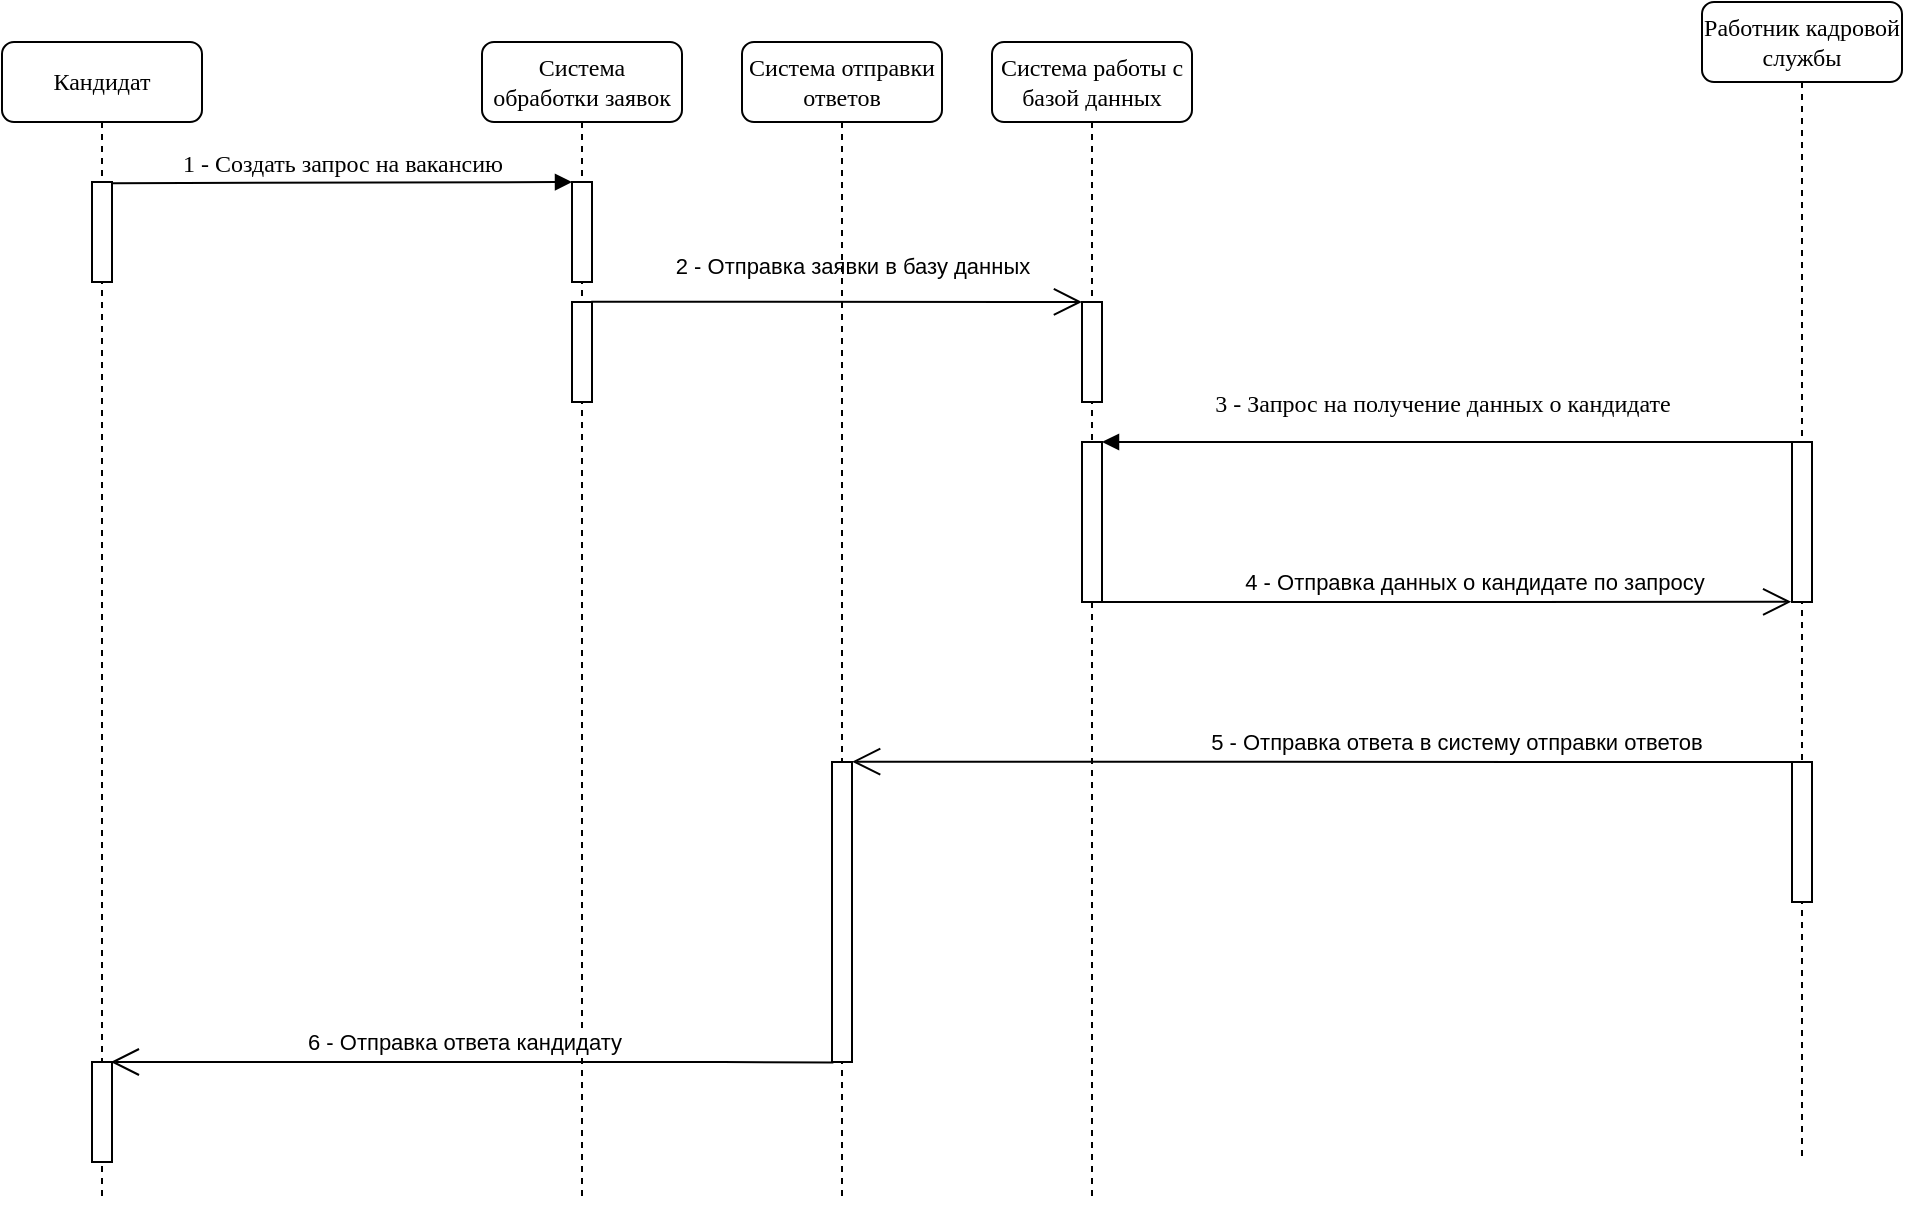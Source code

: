 <mxfile version="21.0.6" type="github">
  <diagram name="Page-1" id="13e1069c-82ec-6db2-03f1-153e76fe0fe0">
    <mxGraphModel dx="2388" dy="1232" grid="1" gridSize="10" guides="1" tooltips="1" connect="1" arrows="1" fold="1" page="1" pageScale="1" pageWidth="1100" pageHeight="850" background="none" math="0" shadow="0">
      <root>
        <mxCell id="0" />
        <mxCell id="1" parent="0" />
        <mxCell id="7baba1c4bc27f4b0-2" value="Система обработки заявок" style="shape=umlLifeline;perimeter=lifelinePerimeter;whiteSpace=wrap;html=1;container=1;collapsible=0;recursiveResize=0;outlineConnect=0;rounded=1;shadow=0;comic=0;labelBackgroundColor=none;strokeWidth=1;fontFamily=Verdana;fontSize=12;align=center;" parent="1" vertex="1">
          <mxGeometry x="340" y="80" width="100" height="580" as="geometry" />
        </mxCell>
        <mxCell id="7baba1c4bc27f4b0-10" value="" style="html=1;points=[];perimeter=orthogonalPerimeter;rounded=0;shadow=0;comic=0;labelBackgroundColor=none;strokeWidth=1;fontFamily=Verdana;fontSize=12;align=center;" parent="7baba1c4bc27f4b0-2" vertex="1">
          <mxGeometry x="45" y="70" width="10" height="50" as="geometry" />
        </mxCell>
        <mxCell id="XBDZjMG_k9APAXd4hIY6-21" value="" style="html=1;points=[];perimeter=orthogonalPerimeter;rounded=0;shadow=0;comic=0;labelBackgroundColor=none;strokeWidth=1;fontFamily=Verdana;fontSize=12;align=center;" vertex="1" parent="7baba1c4bc27f4b0-2">
          <mxGeometry x="45" y="130" width="10" height="50" as="geometry" />
        </mxCell>
        <mxCell id="7baba1c4bc27f4b0-3" value="Система работы с базой данных" style="shape=umlLifeline;perimeter=lifelinePerimeter;whiteSpace=wrap;html=1;container=1;collapsible=0;recursiveResize=0;outlineConnect=0;rounded=1;shadow=0;comic=0;labelBackgroundColor=none;strokeWidth=1;fontFamily=Verdana;fontSize=12;align=center;" parent="1" vertex="1">
          <mxGeometry x="595" y="80" width="100" height="580" as="geometry" />
        </mxCell>
        <mxCell id="XBDZjMG_k9APAXd4hIY6-30" value="" style="html=1;points=[];perimeter=orthogonalPerimeter;rounded=0;shadow=0;comic=0;labelBackgroundColor=none;strokeWidth=1;fontFamily=Verdana;fontSize=12;align=center;" vertex="1" parent="7baba1c4bc27f4b0-3">
          <mxGeometry x="45" y="200" width="10" height="80" as="geometry" />
        </mxCell>
        <mxCell id="XBDZjMG_k9APAXd4hIY6-26" value="" style="html=1;points=[];perimeter=orthogonalPerimeter;rounded=0;shadow=0;comic=0;labelBackgroundColor=none;strokeWidth=1;fontFamily=Verdana;fontSize=12;align=center;" vertex="1" parent="7baba1c4bc27f4b0-3">
          <mxGeometry x="45" y="130" width="10" height="50" as="geometry" />
        </mxCell>
        <mxCell id="7baba1c4bc27f4b0-4" value="Работник кадровой службы" style="shape=umlLifeline;perimeter=lifelinePerimeter;whiteSpace=wrap;html=1;container=1;collapsible=0;recursiveResize=0;outlineConnect=0;rounded=1;shadow=0;comic=0;labelBackgroundColor=none;strokeWidth=1;fontFamily=Verdana;fontSize=12;align=center;" parent="1" vertex="1">
          <mxGeometry x="950" y="60" width="100" height="580" as="geometry" />
        </mxCell>
        <mxCell id="XBDZjMG_k9APAXd4hIY6-24" value="" style="html=1;points=[];perimeter=orthogonalPerimeter;rounded=0;shadow=0;comic=0;labelBackgroundColor=none;strokeWidth=1;fontFamily=Verdana;fontSize=12;align=center;" vertex="1" parent="7baba1c4bc27f4b0-4">
          <mxGeometry x="45" y="220" width="10" height="80" as="geometry" />
        </mxCell>
        <mxCell id="XBDZjMG_k9APAXd4hIY6-25" value="" style="html=1;points=[];perimeter=orthogonalPerimeter;rounded=0;shadow=0;comic=0;labelBackgroundColor=none;strokeWidth=1;fontFamily=Verdana;fontSize=12;align=center;" vertex="1" parent="7baba1c4bc27f4b0-4">
          <mxGeometry x="45" y="380" width="10" height="70" as="geometry" />
        </mxCell>
        <mxCell id="7baba1c4bc27f4b0-8" value="Кандидат" style="shape=umlLifeline;perimeter=lifelinePerimeter;whiteSpace=wrap;html=1;container=1;collapsible=0;recursiveResize=0;outlineConnect=0;rounded=1;shadow=0;comic=0;labelBackgroundColor=none;strokeWidth=1;fontFamily=Verdana;fontSize=12;align=center;" parent="1" vertex="1">
          <mxGeometry x="100" y="80" width="100" height="580" as="geometry" />
        </mxCell>
        <mxCell id="XBDZjMG_k9APAXd4hIY6-22" value="" style="html=1;points=[];perimeter=orthogonalPerimeter;rounded=0;shadow=0;comic=0;labelBackgroundColor=none;strokeWidth=1;fontFamily=Verdana;fontSize=12;align=center;" vertex="1" parent="7baba1c4bc27f4b0-8">
          <mxGeometry x="45" y="70" width="10" height="50" as="geometry" />
        </mxCell>
        <mxCell id="XBDZjMG_k9APAXd4hIY6-23" value="" style="html=1;points=[];perimeter=orthogonalPerimeter;rounded=0;shadow=0;comic=0;labelBackgroundColor=none;strokeWidth=1;fontFamily=Verdana;fontSize=12;align=center;" vertex="1" parent="7baba1c4bc27f4b0-8">
          <mxGeometry x="45" y="510" width="10" height="50" as="geometry" />
        </mxCell>
        <mxCell id="7baba1c4bc27f4b0-11" value="1 - Создать запрос на вакансию" style="html=1;verticalAlign=bottom;endArrow=block;labelBackgroundColor=none;fontFamily=Verdana;fontSize=12;edgeStyle=elbowEdgeStyle;elbow=vertical;exitX=1.028;exitY=0.012;exitDx=0;exitDy=0;exitPerimeter=0;" parent="1" source="XBDZjMG_k9APAXd4hIY6-22" target="7baba1c4bc27f4b0-10" edge="1">
          <mxGeometry x="0.004" relative="1" as="geometry">
            <mxPoint x="155" y="170" as="sourcePoint" />
            <Array as="points">
              <mxPoint x="160" y="150" />
              <mxPoint x="250" y="170" />
              <mxPoint x="180" y="200" />
              <mxPoint x="250" y="240" />
            </Array>
            <mxPoint as="offset" />
          </mxGeometry>
        </mxCell>
        <mxCell id="XBDZjMG_k9APAXd4hIY6-7" value="" style="endArrow=open;endFill=1;endSize=12;html=1;rounded=0;exitX=0.964;exitY=-0.003;exitDx=0;exitDy=0;exitPerimeter=0;" edge="1" parent="1" source="XBDZjMG_k9APAXd4hIY6-21">
          <mxGeometry width="160" relative="1" as="geometry">
            <mxPoint x="400" y="290" as="sourcePoint" />
            <mxPoint x="640" y="210" as="targetPoint" />
            <Array as="points" />
          </mxGeometry>
        </mxCell>
        <mxCell id="XBDZjMG_k9APAXd4hIY6-8" value="2 - Отправка заявки в базу данных" style="edgeLabel;html=1;align=center;verticalAlign=middle;resizable=0;points=[];" vertex="1" connectable="0" parent="XBDZjMG_k9APAXd4hIY6-7">
          <mxGeometry x="-0.139" y="1" relative="1" as="geometry">
            <mxPoint x="25" y="-17" as="offset" />
          </mxGeometry>
        </mxCell>
        <mxCell id="XBDZjMG_k9APAXd4hIY6-9" value="Система отправки ответов" style="shape=umlLifeline;perimeter=lifelinePerimeter;whiteSpace=wrap;html=1;container=1;collapsible=0;recursiveResize=0;outlineConnect=0;rounded=1;shadow=0;comic=0;labelBackgroundColor=none;strokeWidth=1;fontFamily=Verdana;fontSize=12;align=center;" vertex="1" parent="1">
          <mxGeometry x="470" y="80" width="100" height="580" as="geometry" />
        </mxCell>
        <mxCell id="XBDZjMG_k9APAXd4hIY6-10" value="" style="html=1;points=[];perimeter=orthogonalPerimeter;rounded=0;shadow=0;comic=0;labelBackgroundColor=none;strokeWidth=1;fontFamily=Verdana;fontSize=12;align=center;" vertex="1" parent="XBDZjMG_k9APAXd4hIY6-9">
          <mxGeometry x="45" y="360" width="10" height="150" as="geometry" />
        </mxCell>
        <mxCell id="XBDZjMG_k9APAXd4hIY6-11" value="3 - Запрос на получение данных о кандидате" style="html=1;verticalAlign=bottom;endArrow=block;labelBackgroundColor=none;fontFamily=Verdana;fontSize=12;edgeStyle=elbowEdgeStyle;elbow=vertical;" edge="1" parent="1">
          <mxGeometry x="0.016" y="-10" relative="1" as="geometry">
            <mxPoint x="995" y="280" as="sourcePoint" />
            <mxPoint x="650" y="280" as="targetPoint" />
            <Array as="points">
              <mxPoint x="790" y="280" />
              <mxPoint x="770" y="260" />
              <mxPoint x="860" y="220" />
              <mxPoint x="815" y="220" />
            </Array>
            <mxPoint as="offset" />
          </mxGeometry>
        </mxCell>
        <mxCell id="XBDZjMG_k9APAXd4hIY6-16" value="" style="endArrow=open;endFill=1;endSize=12;html=1;rounded=0;exitX=0;exitY=0;exitDx=0;exitDy=0;exitPerimeter=0;entryX=1.005;entryY=-0.001;entryDx=0;entryDy=0;entryPerimeter=0;" edge="1" parent="1" source="XBDZjMG_k9APAXd4hIY6-25" target="XBDZjMG_k9APAXd4hIY6-10">
          <mxGeometry width="160" relative="1" as="geometry">
            <mxPoint x="995.23" y="469.83" as="sourcePoint" />
            <mxPoint x="530" y="440" as="targetPoint" />
          </mxGeometry>
        </mxCell>
        <mxCell id="XBDZjMG_k9APAXd4hIY6-17" value="5 - Отправка ответа в систему отправки ответов" style="edgeLabel;html=1;align=center;verticalAlign=middle;resizable=0;points=[];" vertex="1" connectable="0" parent="XBDZjMG_k9APAXd4hIY6-16">
          <mxGeometry x="-0.286" relative="1" as="geometry">
            <mxPoint y="-10" as="offset" />
          </mxGeometry>
        </mxCell>
        <mxCell id="XBDZjMG_k9APAXd4hIY6-18" value="" style="endArrow=open;endFill=1;endSize=12;html=1;rounded=0;exitX=0.068;exitY=1.002;exitDx=0;exitDy=0;exitPerimeter=0;entryX=0.94;entryY=0;entryDx=0;entryDy=0;entryPerimeter=0;" edge="1" parent="1" source="XBDZjMG_k9APAXd4hIY6-10" target="XBDZjMG_k9APAXd4hIY6-23">
          <mxGeometry width="160" relative="1" as="geometry">
            <mxPoint x="300" y="510" as="sourcePoint" />
            <mxPoint x="160" y="510" as="targetPoint" />
            <Array as="points">
              <mxPoint x="460" y="590" />
            </Array>
          </mxGeometry>
        </mxCell>
        <mxCell id="XBDZjMG_k9APAXd4hIY6-19" value="6 - Отправка ответа кандидату" style="edgeLabel;html=1;align=center;verticalAlign=middle;resizable=0;points=[];" vertex="1" connectable="0" parent="XBDZjMG_k9APAXd4hIY6-18">
          <mxGeometry x="0.025" y="-1" relative="1" as="geometry">
            <mxPoint y="-9" as="offset" />
          </mxGeometry>
        </mxCell>
        <mxCell id="XBDZjMG_k9APAXd4hIY6-14" value="" style="endArrow=open;endFill=1;endSize=12;html=1;rounded=0;entryX=-0.039;entryY=0.999;entryDx=0;entryDy=0;entryPerimeter=0;" edge="1" parent="1" target="XBDZjMG_k9APAXd4hIY6-24">
          <mxGeometry width="160" relative="1" as="geometry">
            <mxPoint x="650" y="360" as="sourcePoint" />
            <mxPoint x="810" y="350" as="targetPoint" />
          </mxGeometry>
        </mxCell>
        <mxCell id="XBDZjMG_k9APAXd4hIY6-15" value="4 - Отправка данных о кандидате по запросу" style="edgeLabel;html=1;align=center;verticalAlign=middle;resizable=0;points=[];" vertex="1" connectable="0" parent="XBDZjMG_k9APAXd4hIY6-14">
          <mxGeometry x="0.079" y="2" relative="1" as="geometry">
            <mxPoint y="-8" as="offset" />
          </mxGeometry>
        </mxCell>
      </root>
    </mxGraphModel>
  </diagram>
</mxfile>
